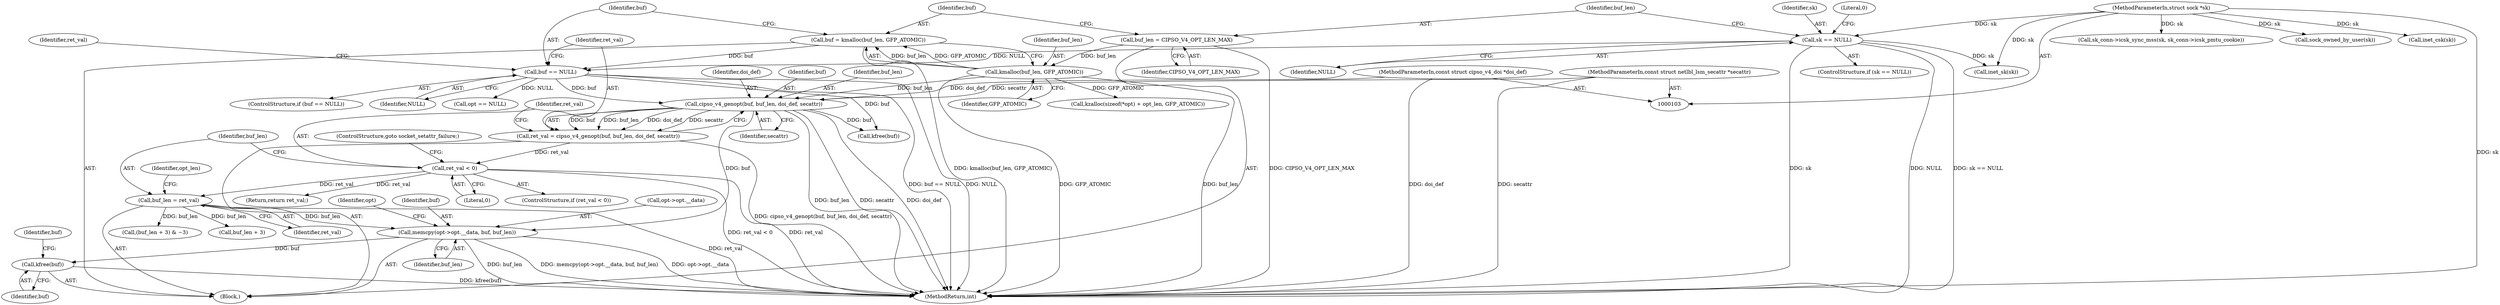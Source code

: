 digraph "0_linux_f6d8bd051c391c1c0458a30b2a7abcd939329259_10@API" {
"1000214" [label="(Call,kfree(buf))"];
"1000191" [label="(Call,memcpy(opt->opt.__data, buf, buf_len))"];
"1000152" [label="(Call,cipso_v4_genopt(buf, buf_len, doi_def, secattr))"];
"1000141" [label="(Call,buf == NULL)"];
"1000135" [label="(Call,buf = kmalloc(buf_len, GFP_ATOMIC))"];
"1000137" [label="(Call,kmalloc(buf_len, GFP_ATOMIC))"];
"1000132" [label="(Call,buf_len = CIPSO_V4_OPT_LEN_MAX)"];
"1000127" [label="(Call,sk == NULL)"];
"1000104" [label="(MethodParameterIn,struct sock *sk)"];
"1000105" [label="(MethodParameterIn,const struct cipso_v4_doi *doi_def)"];
"1000106" [label="(MethodParameterIn,const struct netlbl_lsm_secattr *secattr)"];
"1000162" [label="(Call,buf_len = ret_val)"];
"1000158" [label="(Call,ret_val < 0)"];
"1000150" [label="(Call,ret_val = cipso_v4_genopt(buf, buf_len, doi_def, secattr))"];
"1000154" [label="(Identifier,buf_len)"];
"1000128" [label="(Identifier,sk)"];
"1000135" [label="(Call,buf = kmalloc(buf_len, GFP_ATOMIC))"];
"1000142" [label="(Identifier,buf)"];
"1000168" [label="(Call,buf_len + 3)"];
"1000287" [label="(MethodReturn,int)"];
"1000260" [label="(Call,sk_conn->icsk_sync_mss(sk, sk_conn->icsk_pmtu_cookie))"];
"1000138" [label="(Identifier,buf_len)"];
"1000217" [label="(Identifier,buf)"];
"1000182" [label="(Call,opt == NULL)"];
"1000229" [label="(Call,sock_owned_by_user(sk))"];
"1000163" [label="(Identifier,buf_len)"];
"1000155" [label="(Identifier,doi_def)"];
"1000139" [label="(Identifier,GFP_ATOMIC)"];
"1000174" [label="(Call,kzalloc(sizeof(*opt) + opt_len, GFP_ATOMIC))"];
"1000166" [label="(Identifier,opt_len)"];
"1000152" [label="(Call,cipso_v4_genopt(buf, buf_len, doi_def, secattr))"];
"1000159" [label="(Identifier,ret_val)"];
"1000192" [label="(Call,opt->opt.__data)"];
"1000140" [label="(ControlStructure,if (buf == NULL))"];
"1000202" [label="(Identifier,opt)"];
"1000162" [label="(Call,buf_len = ret_val)"];
"1000161" [label="(ControlStructure,goto socket_setattr_failure;)"];
"1000151" [label="(Identifier,ret_val)"];
"1000285" [label="(Return,return ret_val;)"];
"1000131" [label="(Literal,0)"];
"1000281" [label="(Call,kfree(buf))"];
"1000104" [label="(MethodParameterIn,struct sock *sk)"];
"1000153" [label="(Identifier,buf)"];
"1000143" [label="(Identifier,NULL)"];
"1000107" [label="(Block,)"];
"1000150" [label="(Call,ret_val = cipso_v4_genopt(buf, buf_len, doi_def, secattr))"];
"1000160" [label="(Literal,0)"];
"1000137" [label="(Call,kmalloc(buf_len, GFP_ATOMIC))"];
"1000164" [label="(Identifier,ret_val)"];
"1000238" [label="(Call,inet_csk(sk))"];
"1000127" [label="(Call,sk == NULL)"];
"1000132" [label="(Call,buf_len = CIPSO_V4_OPT_LEN_MAX)"];
"1000221" [label="(Call,inet_sk(sk))"];
"1000215" [label="(Identifier,buf)"];
"1000146" [label="(Identifier,ret_val)"];
"1000141" [label="(Call,buf == NULL)"];
"1000198" [label="(Identifier,buf_len)"];
"1000156" [label="(Identifier,secattr)"];
"1000106" [label="(MethodParameterIn,const struct netlbl_lsm_secattr *secattr)"];
"1000105" [label="(MethodParameterIn,const struct cipso_v4_doi *doi_def)"];
"1000158" [label="(Call,ret_val < 0)"];
"1000133" [label="(Identifier,buf_len)"];
"1000191" [label="(Call,memcpy(opt->opt.__data, buf, buf_len))"];
"1000136" [label="(Identifier,buf)"];
"1000126" [label="(ControlStructure,if (sk == NULL))"];
"1000129" [label="(Identifier,NULL)"];
"1000214" [label="(Call,kfree(buf))"];
"1000134" [label="(Identifier,CIPSO_V4_OPT_LEN_MAX)"];
"1000167" [label="(Call,(buf_len + 3) & ~3)"];
"1000157" [label="(ControlStructure,if (ret_val < 0))"];
"1000197" [label="(Identifier,buf)"];
"1000214" -> "1000107"  [label="AST: "];
"1000214" -> "1000215"  [label="CFG: "];
"1000215" -> "1000214"  [label="AST: "];
"1000217" -> "1000214"  [label="CFG: "];
"1000214" -> "1000287"  [label="DDG: kfree(buf)"];
"1000191" -> "1000214"  [label="DDG: buf"];
"1000191" -> "1000107"  [label="AST: "];
"1000191" -> "1000198"  [label="CFG: "];
"1000192" -> "1000191"  [label="AST: "];
"1000197" -> "1000191"  [label="AST: "];
"1000198" -> "1000191"  [label="AST: "];
"1000202" -> "1000191"  [label="CFG: "];
"1000191" -> "1000287"  [label="DDG: memcpy(opt->opt.__data, buf, buf_len)"];
"1000191" -> "1000287"  [label="DDG: opt->opt.__data"];
"1000191" -> "1000287"  [label="DDG: buf_len"];
"1000152" -> "1000191"  [label="DDG: buf"];
"1000162" -> "1000191"  [label="DDG: buf_len"];
"1000152" -> "1000150"  [label="AST: "];
"1000152" -> "1000156"  [label="CFG: "];
"1000153" -> "1000152"  [label="AST: "];
"1000154" -> "1000152"  [label="AST: "];
"1000155" -> "1000152"  [label="AST: "];
"1000156" -> "1000152"  [label="AST: "];
"1000150" -> "1000152"  [label="CFG: "];
"1000152" -> "1000287"  [label="DDG: doi_def"];
"1000152" -> "1000287"  [label="DDG: buf_len"];
"1000152" -> "1000287"  [label="DDG: secattr"];
"1000152" -> "1000150"  [label="DDG: buf"];
"1000152" -> "1000150"  [label="DDG: buf_len"];
"1000152" -> "1000150"  [label="DDG: doi_def"];
"1000152" -> "1000150"  [label="DDG: secattr"];
"1000141" -> "1000152"  [label="DDG: buf"];
"1000137" -> "1000152"  [label="DDG: buf_len"];
"1000105" -> "1000152"  [label="DDG: doi_def"];
"1000106" -> "1000152"  [label="DDG: secattr"];
"1000152" -> "1000281"  [label="DDG: buf"];
"1000141" -> "1000140"  [label="AST: "];
"1000141" -> "1000143"  [label="CFG: "];
"1000142" -> "1000141"  [label="AST: "];
"1000143" -> "1000141"  [label="AST: "];
"1000146" -> "1000141"  [label="CFG: "];
"1000151" -> "1000141"  [label="CFG: "];
"1000141" -> "1000287"  [label="DDG: buf == NULL"];
"1000141" -> "1000287"  [label="DDG: NULL"];
"1000135" -> "1000141"  [label="DDG: buf"];
"1000127" -> "1000141"  [label="DDG: NULL"];
"1000141" -> "1000182"  [label="DDG: NULL"];
"1000141" -> "1000281"  [label="DDG: buf"];
"1000135" -> "1000107"  [label="AST: "];
"1000135" -> "1000137"  [label="CFG: "];
"1000136" -> "1000135"  [label="AST: "];
"1000137" -> "1000135"  [label="AST: "];
"1000142" -> "1000135"  [label="CFG: "];
"1000135" -> "1000287"  [label="DDG: kmalloc(buf_len, GFP_ATOMIC)"];
"1000137" -> "1000135"  [label="DDG: buf_len"];
"1000137" -> "1000135"  [label="DDG: GFP_ATOMIC"];
"1000137" -> "1000139"  [label="CFG: "];
"1000138" -> "1000137"  [label="AST: "];
"1000139" -> "1000137"  [label="AST: "];
"1000137" -> "1000287"  [label="DDG: GFP_ATOMIC"];
"1000137" -> "1000287"  [label="DDG: buf_len"];
"1000132" -> "1000137"  [label="DDG: buf_len"];
"1000137" -> "1000174"  [label="DDG: GFP_ATOMIC"];
"1000132" -> "1000107"  [label="AST: "];
"1000132" -> "1000134"  [label="CFG: "];
"1000133" -> "1000132"  [label="AST: "];
"1000134" -> "1000132"  [label="AST: "];
"1000136" -> "1000132"  [label="CFG: "];
"1000132" -> "1000287"  [label="DDG: CIPSO_V4_OPT_LEN_MAX"];
"1000127" -> "1000126"  [label="AST: "];
"1000127" -> "1000129"  [label="CFG: "];
"1000128" -> "1000127"  [label="AST: "];
"1000129" -> "1000127"  [label="AST: "];
"1000131" -> "1000127"  [label="CFG: "];
"1000133" -> "1000127"  [label="CFG: "];
"1000127" -> "1000287"  [label="DDG: NULL"];
"1000127" -> "1000287"  [label="DDG: sk == NULL"];
"1000127" -> "1000287"  [label="DDG: sk"];
"1000104" -> "1000127"  [label="DDG: sk"];
"1000127" -> "1000221"  [label="DDG: sk"];
"1000104" -> "1000103"  [label="AST: "];
"1000104" -> "1000287"  [label="DDG: sk"];
"1000104" -> "1000221"  [label="DDG: sk"];
"1000104" -> "1000229"  [label="DDG: sk"];
"1000104" -> "1000238"  [label="DDG: sk"];
"1000104" -> "1000260"  [label="DDG: sk"];
"1000105" -> "1000103"  [label="AST: "];
"1000105" -> "1000287"  [label="DDG: doi_def"];
"1000106" -> "1000103"  [label="AST: "];
"1000106" -> "1000287"  [label="DDG: secattr"];
"1000162" -> "1000107"  [label="AST: "];
"1000162" -> "1000164"  [label="CFG: "];
"1000163" -> "1000162"  [label="AST: "];
"1000164" -> "1000162"  [label="AST: "];
"1000166" -> "1000162"  [label="CFG: "];
"1000162" -> "1000287"  [label="DDG: ret_val"];
"1000158" -> "1000162"  [label="DDG: ret_val"];
"1000162" -> "1000167"  [label="DDG: buf_len"];
"1000162" -> "1000168"  [label="DDG: buf_len"];
"1000158" -> "1000157"  [label="AST: "];
"1000158" -> "1000160"  [label="CFG: "];
"1000159" -> "1000158"  [label="AST: "];
"1000160" -> "1000158"  [label="AST: "];
"1000161" -> "1000158"  [label="CFG: "];
"1000163" -> "1000158"  [label="CFG: "];
"1000158" -> "1000287"  [label="DDG: ret_val"];
"1000158" -> "1000287"  [label="DDG: ret_val < 0"];
"1000150" -> "1000158"  [label="DDG: ret_val"];
"1000158" -> "1000285"  [label="DDG: ret_val"];
"1000150" -> "1000107"  [label="AST: "];
"1000151" -> "1000150"  [label="AST: "];
"1000159" -> "1000150"  [label="CFG: "];
"1000150" -> "1000287"  [label="DDG: cipso_v4_genopt(buf, buf_len, doi_def, secattr)"];
}
